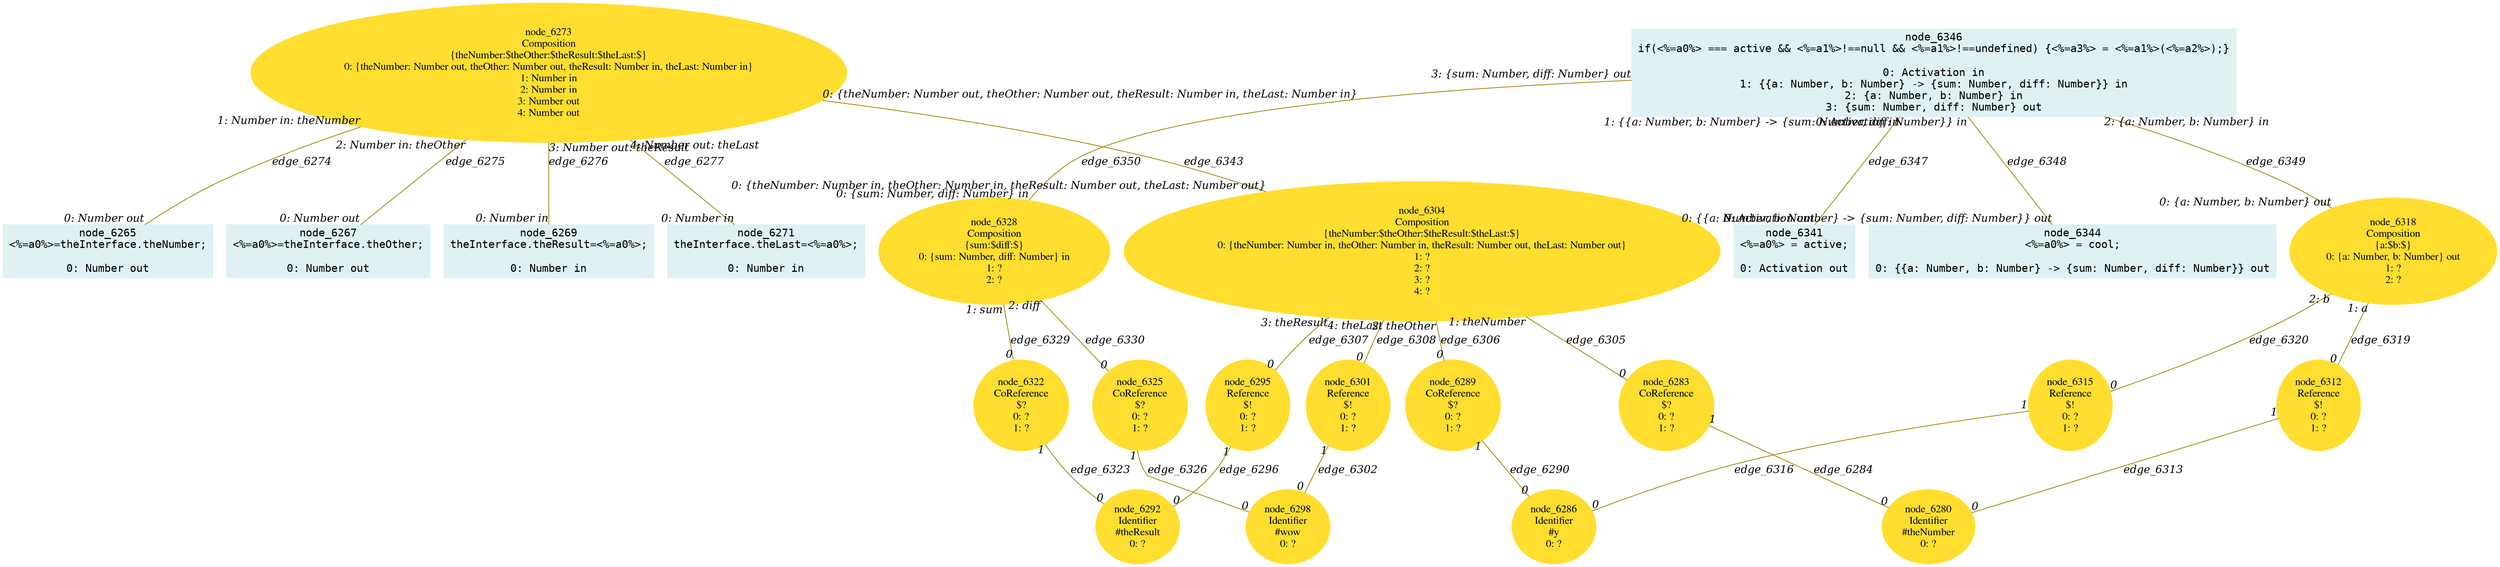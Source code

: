 digraph g{node_6265 [shape="box", style="filled", color="#dff1f2", fontname="Courier", label="node_6265
<%=a0%>=theInterface.theNumber;

0: Number out" ]
node_6267 [shape="box", style="filled", color="#dff1f2", fontname="Courier", label="node_6267
<%=a0%>=theInterface.theOther;

0: Number out" ]
node_6269 [shape="box", style="filled", color="#dff1f2", fontname="Courier", label="node_6269
theInterface.theResult=<%=a0%>;

0: Number in" ]
node_6271 [shape="box", style="filled", color="#dff1f2", fontname="Courier", label="node_6271
theInterface.theLast=<%=a0%>;

0: Number in" ]
node_6273 [shape="ellipse", style="filled", color="#ffde2f", fontname="Times", label="node_6273
Composition
{theNumber:$theOther:$theResult:$theLast:$}
0: {theNumber: Number out, theOther: Number out, theResult: Number in, theLast: Number in}
1: Number in
2: Number in
3: Number out
4: Number out" ]
node_6280 [shape="ellipse", style="filled", color="#ffde2f", fontname="Times", label="node_6280
Identifier
#theNumber
0: ?" ]
node_6283 [shape="ellipse", style="filled", color="#ffde2f", fontname="Times", label="node_6283
CoReference
$?
0: ?
1: ?" ]
node_6286 [shape="ellipse", style="filled", color="#ffde2f", fontname="Times", label="node_6286
Identifier
#y
0: ?" ]
node_6289 [shape="ellipse", style="filled", color="#ffde2f", fontname="Times", label="node_6289
CoReference
$?
0: ?
1: ?" ]
node_6292 [shape="ellipse", style="filled", color="#ffde2f", fontname="Times", label="node_6292
Identifier
#theResult
0: ?" ]
node_6295 [shape="ellipse", style="filled", color="#ffde2f", fontname="Times", label="node_6295
Reference
$!
0: ?
1: ?" ]
node_6298 [shape="ellipse", style="filled", color="#ffde2f", fontname="Times", label="node_6298
Identifier
#wow
0: ?" ]
node_6301 [shape="ellipse", style="filled", color="#ffde2f", fontname="Times", label="node_6301
Reference
$!
0: ?
1: ?" ]
node_6304 [shape="ellipse", style="filled", color="#ffde2f", fontname="Times", label="node_6304
Composition
{theNumber:$theOther:$theResult:$theLast:$}
0: {theNumber: Number in, theOther: Number in, theResult: Number out, theLast: Number out}
1: ?
2: ?
3: ?
4: ?" ]
node_6312 [shape="ellipse", style="filled", color="#ffde2f", fontname="Times", label="node_6312
Reference
$!
0: ?
1: ?" ]
node_6315 [shape="ellipse", style="filled", color="#ffde2f", fontname="Times", label="node_6315
Reference
$!
0: ?
1: ?" ]
node_6318 [shape="ellipse", style="filled", color="#ffde2f", fontname="Times", label="node_6318
Composition
{a:$b:$}
0: {a: Number, b: Number} out
1: ?
2: ?" ]
node_6322 [shape="ellipse", style="filled", color="#ffde2f", fontname="Times", label="node_6322
CoReference
$?
0: ?
1: ?" ]
node_6325 [shape="ellipse", style="filled", color="#ffde2f", fontname="Times", label="node_6325
CoReference
$?
0: ?
1: ?" ]
node_6328 [shape="ellipse", style="filled", color="#ffde2f", fontname="Times", label="node_6328
Composition
{sum:$diff:$}
0: {sum: Number, diff: Number} in
1: ?
2: ?" ]
node_6341 [shape="box", style="filled", color="#dff1f2", fontname="Courier", label="node_6341
<%=a0%> = active;

0: Activation out" ]
node_6344 [shape="box", style="filled", color="#dff1f2", fontname="Courier", label="node_6344
<%=a0%> = cool;

0: {{a: Number, b: Number} -> {sum: Number, diff: Number}} out" ]
node_6346 [shape="box", style="filled", color="#dff1f2", fontname="Courier", label="node_6346
if(<%=a0%> === active && <%=a1%>!==null && <%=a1%>!==undefined) {<%=a3%> = <%=a1%>(<%=a2%>);}

0: Activation in
1: {{a: Number, b: Number} -> {sum: Number, diff: Number}} in
2: {a: Number, b: Number} in
3: {sum: Number, diff: Number} out" ]
node_6273 -> node_6265 [dir=none, arrowHead=none, fontname="Times-Italic", arrowsize=1, color="#9d8400", label="edge_6274",  headlabel="0: Number out", taillabel="1: Number in: theNumber" ]
node_6273 -> node_6267 [dir=none, arrowHead=none, fontname="Times-Italic", arrowsize=1, color="#9d8400", label="edge_6275",  headlabel="0: Number out", taillabel="2: Number in: theOther" ]
node_6273 -> node_6269 [dir=none, arrowHead=none, fontname="Times-Italic", arrowsize=1, color="#9d8400", label="edge_6276",  headlabel="0: Number in", taillabel="3: Number out: theResult" ]
node_6273 -> node_6271 [dir=none, arrowHead=none, fontname="Times-Italic", arrowsize=1, color="#9d8400", label="edge_6277",  headlabel="0: Number in", taillabel="4: Number out: theLast" ]
node_6283 -> node_6280 [dir=none, arrowHead=none, fontname="Times-Italic", arrowsize=1, color="#9d8400", label="edge_6284",  headlabel="0", taillabel="1" ]
node_6289 -> node_6286 [dir=none, arrowHead=none, fontname="Times-Italic", arrowsize=1, color="#9d8400", label="edge_6290",  headlabel="0", taillabel="1" ]
node_6295 -> node_6292 [dir=none, arrowHead=none, fontname="Times-Italic", arrowsize=1, color="#9d8400", label="edge_6296",  headlabel="0", taillabel="1" ]
node_6301 -> node_6298 [dir=none, arrowHead=none, fontname="Times-Italic", arrowsize=1, color="#9d8400", label="edge_6302",  headlabel="0", taillabel="1" ]
node_6304 -> node_6283 [dir=none, arrowHead=none, fontname="Times-Italic", arrowsize=1, color="#9d8400", label="edge_6305",  headlabel="0", taillabel="1: theNumber" ]
node_6304 -> node_6289 [dir=none, arrowHead=none, fontname="Times-Italic", arrowsize=1, color="#9d8400", label="edge_6306",  headlabel="0", taillabel="2: theOther" ]
node_6304 -> node_6295 [dir=none, arrowHead=none, fontname="Times-Italic", arrowsize=1, color="#9d8400", label="edge_6307",  headlabel="0", taillabel="3: theResult" ]
node_6304 -> node_6301 [dir=none, arrowHead=none, fontname="Times-Italic", arrowsize=1, color="#9d8400", label="edge_6308",  headlabel="0", taillabel="4: theLast" ]
node_6312 -> node_6280 [dir=none, arrowHead=none, fontname="Times-Italic", arrowsize=1, color="#9d8400", label="edge_6313",  headlabel="0", taillabel="1" ]
node_6315 -> node_6286 [dir=none, arrowHead=none, fontname="Times-Italic", arrowsize=1, color="#9d8400", label="edge_6316",  headlabel="0", taillabel="1" ]
node_6318 -> node_6312 [dir=none, arrowHead=none, fontname="Times-Italic", arrowsize=1, color="#9d8400", label="edge_6319",  headlabel="0", taillabel="1: a" ]
node_6318 -> node_6315 [dir=none, arrowHead=none, fontname="Times-Italic", arrowsize=1, color="#9d8400", label="edge_6320",  headlabel="0", taillabel="2: b" ]
node_6322 -> node_6292 [dir=none, arrowHead=none, fontname="Times-Italic", arrowsize=1, color="#9d8400", label="edge_6323",  headlabel="0", taillabel="1" ]
node_6325 -> node_6298 [dir=none, arrowHead=none, fontname="Times-Italic", arrowsize=1, color="#9d8400", label="edge_6326",  headlabel="0", taillabel="1" ]
node_6328 -> node_6322 [dir=none, arrowHead=none, fontname="Times-Italic", arrowsize=1, color="#9d8400", label="edge_6329",  headlabel="0", taillabel="1: sum" ]
node_6328 -> node_6325 [dir=none, arrowHead=none, fontname="Times-Italic", arrowsize=1, color="#9d8400", label="edge_6330",  headlabel="0", taillabel="2: diff" ]
node_6273 -> node_6304 [dir=none, arrowHead=none, fontname="Times-Italic", arrowsize=1, color="#9d8400", label="edge_6343",  headlabel="0: {theNumber: Number in, theOther: Number in, theResult: Number out, theLast: Number out}", taillabel="0: {theNumber: Number out, theOther: Number out, theResult: Number in, theLast: Number in}" ]
node_6346 -> node_6341 [dir=none, arrowHead=none, fontname="Times-Italic", arrowsize=1, color="#9d8400", label="edge_6347",  headlabel="0: Activation out", taillabel="0: Activation in" ]
node_6346 -> node_6344 [dir=none, arrowHead=none, fontname="Times-Italic", arrowsize=1, color="#9d8400", label="edge_6348",  headlabel="0: {{a: Number, b: Number} -> {sum: Number, diff: Number}} out", taillabel="1: {{a: Number, b: Number} -> {sum: Number, diff: Number}} in" ]
node_6346 -> node_6318 [dir=none, arrowHead=none, fontname="Times-Italic", arrowsize=1, color="#9d8400", label="edge_6349",  headlabel="0: {a: Number, b: Number} out", taillabel="2: {a: Number, b: Number} in" ]
node_6346 -> node_6328 [dir=none, arrowHead=none, fontname="Times-Italic", arrowsize=1, color="#9d8400", label="edge_6350",  headlabel="0: {sum: Number, diff: Number} in", taillabel="3: {sum: Number, diff: Number} out" ]
}